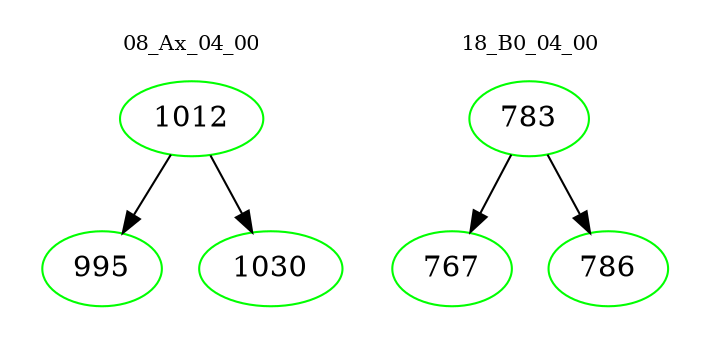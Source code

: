 digraph{
subgraph cluster_0 {
color = white
label = "08_Ax_04_00";
fontsize=10;
T0_1012 [label="1012", color="green"]
T0_1012 -> T0_995 [color="black"]
T0_995 [label="995", color="green"]
T0_1012 -> T0_1030 [color="black"]
T0_1030 [label="1030", color="green"]
}
subgraph cluster_1 {
color = white
label = "18_B0_04_00";
fontsize=10;
T1_783 [label="783", color="green"]
T1_783 -> T1_767 [color="black"]
T1_767 [label="767", color="green"]
T1_783 -> T1_786 [color="black"]
T1_786 [label="786", color="green"]
}
}
